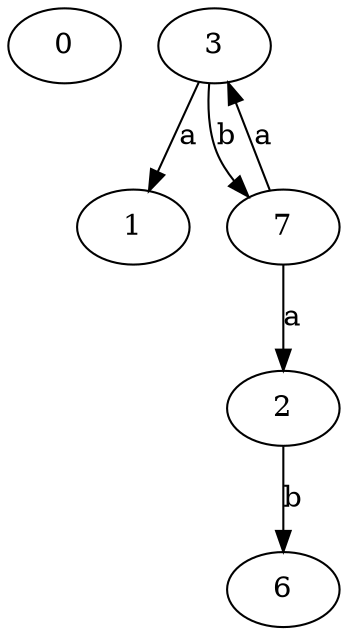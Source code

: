 strict digraph  {
0;
1;
2;
3;
6;
7;
2 -> 6  [label=b];
3 -> 1  [label=a];
3 -> 7  [label=b];
7 -> 2  [label=a];
7 -> 3  [label=a];
}
